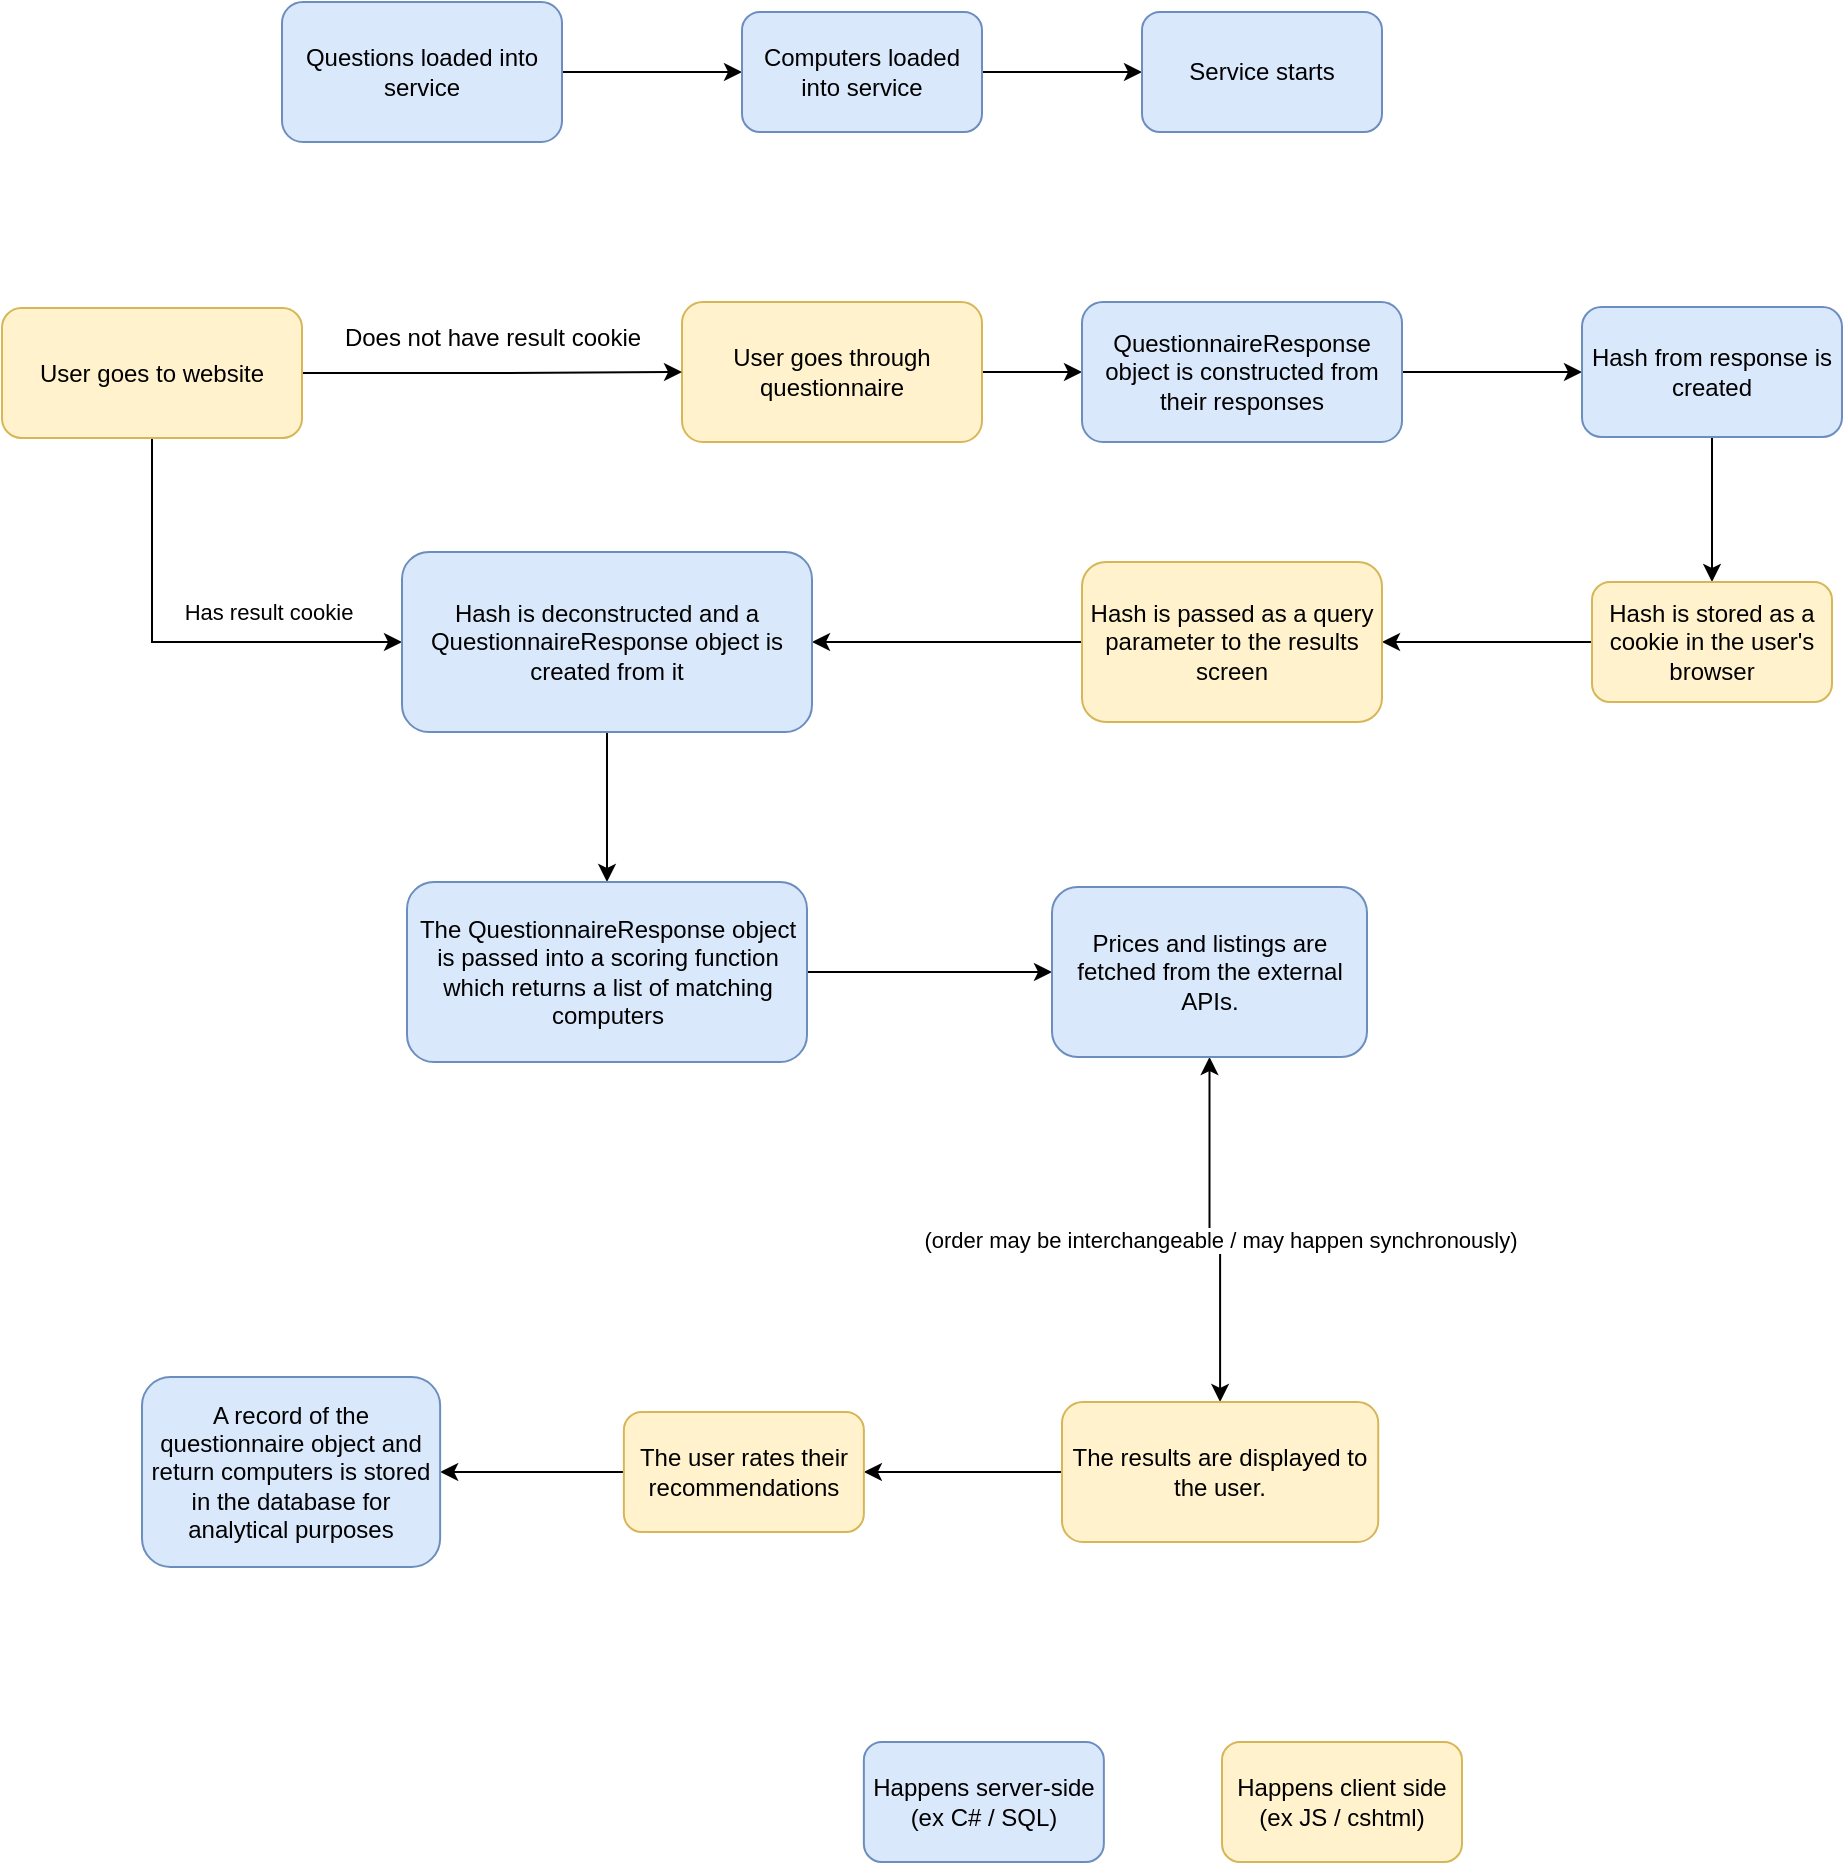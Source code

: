 <mxfile version="20.5.1"><diagram id="ktvah9ywS0mbLRqBgPGI" name="Page-1"><mxGraphModel dx="2053" dy="1703" grid="1" gridSize="10" guides="1" tooltips="1" connect="1" arrows="1" fold="1" page="1" pageScale="1" pageWidth="850" pageHeight="1100" math="0" shadow="0"><root><mxCell id="0"/><mxCell id="1" parent="0"/><mxCell id="l9CnhoEsFS5qhUZo_X0O-3" value="" style="edgeStyle=orthogonalEdgeStyle;rounded=0;orthogonalLoop=1;jettySize=auto;html=1;entryX=0;entryY=0.5;entryDx=0;entryDy=0;" edge="1" parent="1" source="l9CnhoEsFS5qhUZo_X0O-1" target="l9CnhoEsFS5qhUZo_X0O-13"><mxGeometry relative="1" as="geometry"/></mxCell><mxCell id="l9CnhoEsFS5qhUZo_X0O-1" value="Questions loaded into service" style="rounded=1;whiteSpace=wrap;html=1;fillColor=#dae8fc;strokeColor=#6c8ebf;" vertex="1" parent="1"><mxGeometry x="40" y="-130" width="140" height="70" as="geometry"/></mxCell><mxCell id="l9CnhoEsFS5qhUZo_X0O-5" value="" style="edgeStyle=orthogonalEdgeStyle;rounded=0;orthogonalLoop=1;jettySize=auto;html=1;" edge="1" parent="1" source="l9CnhoEsFS5qhUZo_X0O-2" target="l9CnhoEsFS5qhUZo_X0O-4"><mxGeometry relative="1" as="geometry"/></mxCell><mxCell id="l9CnhoEsFS5qhUZo_X0O-2" value="User goes through questionnaire" style="whiteSpace=wrap;html=1;rounded=1;fillColor=#fff2cc;strokeColor=#d6b656;" vertex="1" parent="1"><mxGeometry x="240" y="20" width="150" height="70" as="geometry"/></mxCell><mxCell id="l9CnhoEsFS5qhUZo_X0O-9" value="" style="edgeStyle=orthogonalEdgeStyle;rounded=0;orthogonalLoop=1;jettySize=auto;html=1;" edge="1" parent="1" source="l9CnhoEsFS5qhUZo_X0O-4" target="l9CnhoEsFS5qhUZo_X0O-8"><mxGeometry relative="1" as="geometry"/></mxCell><mxCell id="l9CnhoEsFS5qhUZo_X0O-4" value="QuestionnaireResponse object is constructed from their responses" style="whiteSpace=wrap;html=1;rounded=1;fillColor=#dae8fc;strokeColor=#6c8ebf;" vertex="1" parent="1"><mxGeometry x="440" y="20" width="160" height="70" as="geometry"/></mxCell><mxCell id="l9CnhoEsFS5qhUZo_X0O-12" style="edgeStyle=orthogonalEdgeStyle;rounded=0;orthogonalLoop=1;jettySize=auto;html=1;exitX=0.5;exitY=1;exitDx=0;exitDy=0;entryX=0.5;entryY=0;entryDx=0;entryDy=0;" edge="1" parent="1" source="l9CnhoEsFS5qhUZo_X0O-8" target="l9CnhoEsFS5qhUZo_X0O-11"><mxGeometry relative="1" as="geometry"/></mxCell><mxCell id="l9CnhoEsFS5qhUZo_X0O-8" value="Hash from response is created" style="whiteSpace=wrap;html=1;rounded=1;fillColor=#dae8fc;strokeColor=#6c8ebf;" vertex="1" parent="1"><mxGeometry x="690" y="22.5" width="130" height="65" as="geometry"/></mxCell><mxCell id="l9CnhoEsFS5qhUZo_X0O-21" value="" style="edgeStyle=orthogonalEdgeStyle;rounded=0;orthogonalLoop=1;jettySize=auto;html=1;" edge="1" parent="1" source="l9CnhoEsFS5qhUZo_X0O-11" target="l9CnhoEsFS5qhUZo_X0O-20"><mxGeometry relative="1" as="geometry"/></mxCell><mxCell id="l9CnhoEsFS5qhUZo_X0O-11" value="Hash is stored as a cookie in the user's browser " style="whiteSpace=wrap;html=1;rounded=1;fillColor=#fff2cc;strokeColor=#d6b656;" vertex="1" parent="1"><mxGeometry x="695" y="160" width="120" height="60" as="geometry"/></mxCell><mxCell id="l9CnhoEsFS5qhUZo_X0O-16" value="" style="edgeStyle=orthogonalEdgeStyle;rounded=0;orthogonalLoop=1;jettySize=auto;html=1;" edge="1" parent="1" source="l9CnhoEsFS5qhUZo_X0O-13" target="l9CnhoEsFS5qhUZo_X0O-15"><mxGeometry relative="1" as="geometry"/></mxCell><mxCell id="l9CnhoEsFS5qhUZo_X0O-13" value="Computers loaded into service" style="whiteSpace=wrap;html=1;rounded=1;fillColor=#dae8fc;strokeColor=#6c8ebf;" vertex="1" parent="1"><mxGeometry x="270" y="-125" width="120" height="60" as="geometry"/></mxCell><mxCell id="l9CnhoEsFS5qhUZo_X0O-15" value="Service starts" style="whiteSpace=wrap;html=1;rounded=1;fillColor=#dae8fc;strokeColor=#6c8ebf;" vertex="1" parent="1"><mxGeometry x="470" y="-125" width="120" height="60" as="geometry"/></mxCell><mxCell id="l9CnhoEsFS5qhUZo_X0O-18" style="edgeStyle=orthogonalEdgeStyle;rounded=0;orthogonalLoop=1;jettySize=auto;html=1;entryX=0;entryY=0.5;entryDx=0;entryDy=0;" edge="1" parent="1" source="l9CnhoEsFS5qhUZo_X0O-17" target="l9CnhoEsFS5qhUZo_X0O-2"><mxGeometry relative="1" as="geometry"/></mxCell><mxCell id="l9CnhoEsFS5qhUZo_X0O-24" style="edgeStyle=orthogonalEdgeStyle;rounded=0;orthogonalLoop=1;jettySize=auto;html=1;exitX=0.5;exitY=1;exitDx=0;exitDy=0;entryX=0;entryY=0.5;entryDx=0;entryDy=0;" edge="1" parent="1" source="l9CnhoEsFS5qhUZo_X0O-17" target="l9CnhoEsFS5qhUZo_X0O-23"><mxGeometry relative="1" as="geometry"/></mxCell><mxCell id="l9CnhoEsFS5qhUZo_X0O-25" value="Has result cookie" style="edgeLabel;html=1;align=center;verticalAlign=middle;resizable=0;points=[];" vertex="1" connectable="0" parent="l9CnhoEsFS5qhUZo_X0O-24"><mxGeometry x="0.185" relative="1" as="geometry"><mxPoint x="25" y="-15" as="offset"/></mxGeometry></mxCell><mxCell id="l9CnhoEsFS5qhUZo_X0O-17" value="User goes to website" style="whiteSpace=wrap;html=1;rounded=1;fillColor=#fff2cc;strokeColor=#d6b656;" vertex="1" parent="1"><mxGeometry x="-100" y="23" width="150" height="65" as="geometry"/></mxCell><mxCell id="l9CnhoEsFS5qhUZo_X0O-19" value="Does not have result cookie" style="text;html=1;align=center;verticalAlign=middle;resizable=0;points=[];autosize=1;strokeColor=none;fillColor=none;" vertex="1" parent="1"><mxGeometry x="60" y="23" width="170" height="30" as="geometry"/></mxCell><mxCell id="l9CnhoEsFS5qhUZo_X0O-26" style="edgeStyle=orthogonalEdgeStyle;rounded=0;orthogonalLoop=1;jettySize=auto;html=1;exitX=0;exitY=0.5;exitDx=0;exitDy=0;entryX=1;entryY=0.5;entryDx=0;entryDy=0;" edge="1" parent="1" source="l9CnhoEsFS5qhUZo_X0O-20" target="l9CnhoEsFS5qhUZo_X0O-23"><mxGeometry relative="1" as="geometry"/></mxCell><mxCell id="l9CnhoEsFS5qhUZo_X0O-20" value="&lt;div&gt;Hash is passed as a query parameter to the results screen&lt;/div&gt;" style="whiteSpace=wrap;html=1;rounded=1;fillColor=#fff2cc;strokeColor=#d6b656;" vertex="1" parent="1"><mxGeometry x="440" y="150" width="150" height="80" as="geometry"/></mxCell><mxCell id="l9CnhoEsFS5qhUZo_X0O-28" style="edgeStyle=orthogonalEdgeStyle;rounded=0;orthogonalLoop=1;jettySize=auto;html=1;exitX=0.5;exitY=1;exitDx=0;exitDy=0;entryX=0.5;entryY=0;entryDx=0;entryDy=0;" edge="1" parent="1" source="l9CnhoEsFS5qhUZo_X0O-23" target="l9CnhoEsFS5qhUZo_X0O-27"><mxGeometry relative="1" as="geometry"/></mxCell><mxCell id="l9CnhoEsFS5qhUZo_X0O-23" value="&lt;div&gt;Hash is deconstructed and a QuestionnaireResponse object is created from it&lt;/div&gt;" style="rounded=1;whiteSpace=wrap;html=1;fillColor=#dae8fc;strokeColor=#6c8ebf;" vertex="1" parent="1"><mxGeometry x="100" y="145" width="205" height="90" as="geometry"/></mxCell><mxCell id="l9CnhoEsFS5qhUZo_X0O-30" value="" style="edgeStyle=orthogonalEdgeStyle;rounded=0;orthogonalLoop=1;jettySize=auto;html=1;" edge="1" parent="1" source="l9CnhoEsFS5qhUZo_X0O-27" target="l9CnhoEsFS5qhUZo_X0O-29"><mxGeometry relative="1" as="geometry"/></mxCell><mxCell id="l9CnhoEsFS5qhUZo_X0O-27" value="&lt;div&gt;The QuestionnaireResponse object is passed into a scoring function which returns a list of matching computers&lt;/div&gt;" style="whiteSpace=wrap;html=1;rounded=1;fillColor=#dae8fc;strokeColor=#6c8ebf;" vertex="1" parent="1"><mxGeometry x="102.5" y="310" width="200" height="90" as="geometry"/></mxCell><mxCell id="l9CnhoEsFS5qhUZo_X0O-32" value="" style="edgeStyle=orthogonalEdgeStyle;rounded=0;orthogonalLoop=1;jettySize=auto;html=1;startArrow=classic;startFill=1;" edge="1" parent="1" source="l9CnhoEsFS5qhUZo_X0O-29" target="l9CnhoEsFS5qhUZo_X0O-31"><mxGeometry relative="1" as="geometry"/></mxCell><mxCell id="l9CnhoEsFS5qhUZo_X0O-33" value="&lt;div&gt;(order may be interchangeable / may happen synchronously)&lt;/div&gt;" style="edgeLabel;html=1;align=center;verticalAlign=middle;resizable=0;points=[];" vertex="1" connectable="0" parent="l9CnhoEsFS5qhUZo_X0O-32"><mxGeometry x="0.255" relative="1" as="geometry"><mxPoint y="-15" as="offset"/></mxGeometry></mxCell><mxCell id="l9CnhoEsFS5qhUZo_X0O-29" value="Prices and listings are fetched from the external APIs." style="whiteSpace=wrap;html=1;rounded=1;fillColor=#dae8fc;strokeColor=#6c8ebf;" vertex="1" parent="1"><mxGeometry x="425" y="312.5" width="157.5" height="85" as="geometry"/></mxCell><mxCell id="l9CnhoEsFS5qhUZo_X0O-35" value="" style="edgeStyle=orthogonalEdgeStyle;rounded=0;orthogonalLoop=1;jettySize=auto;html=1;startArrow=none;startFill=0;endArrow=classic;endFill=1;" edge="1" parent="1" source="l9CnhoEsFS5qhUZo_X0O-31" target="l9CnhoEsFS5qhUZo_X0O-34"><mxGeometry relative="1" as="geometry"/></mxCell><mxCell id="l9CnhoEsFS5qhUZo_X0O-31" value="The results are displayed to the user." style="whiteSpace=wrap;html=1;rounded=1;fillColor=#fff2cc;strokeColor=#d6b656;" vertex="1" parent="1"><mxGeometry x="430" y="570" width="158.13" height="70" as="geometry"/></mxCell><mxCell id="l9CnhoEsFS5qhUZo_X0O-37" value="" style="edgeStyle=orthogonalEdgeStyle;rounded=0;orthogonalLoop=1;jettySize=auto;html=1;startArrow=none;startFill=0;" edge="1" parent="1" source="l9CnhoEsFS5qhUZo_X0O-34" target="l9CnhoEsFS5qhUZo_X0O-36"><mxGeometry relative="1" as="geometry"/></mxCell><mxCell id="l9CnhoEsFS5qhUZo_X0O-34" value="&lt;div&gt;The user rates their recommendations&lt;/div&gt;" style="whiteSpace=wrap;html=1;rounded=1;fillColor=#fff2cc;strokeColor=#d6b656;" vertex="1" parent="1"><mxGeometry x="210.935" y="575" width="120" height="60" as="geometry"/></mxCell><mxCell id="l9CnhoEsFS5qhUZo_X0O-36" value="&lt;div&gt;A record of the questionnaire object and return computers is stored in the database for analytical purposes&lt;/div&gt;" style="whiteSpace=wrap;html=1;rounded=1;fillColor=#dae8fc;strokeColor=#6c8ebf;" vertex="1" parent="1"><mxGeometry x="-30" y="557.5" width="149.07" height="95" as="geometry"/></mxCell><mxCell id="l9CnhoEsFS5qhUZo_X0O-38" value="Happens server-side (ex C# / SQL)" style="rounded=1;whiteSpace=wrap;html=1;fillColor=#dae8fc;strokeColor=#6c8ebf;" vertex="1" parent="1"><mxGeometry x="330.93" y="740" width="120" height="60" as="geometry"/></mxCell><mxCell id="l9CnhoEsFS5qhUZo_X0O-39" value="&lt;div&gt;Happens client side (ex JS / cshtml)&lt;br&gt;&lt;/div&gt;" style="rounded=1;whiteSpace=wrap;html=1;fillColor=#fff2cc;strokeColor=#d6b656;" vertex="1" parent="1"><mxGeometry x="510" y="740" width="120" height="60" as="geometry"/></mxCell></root></mxGraphModel></diagram></mxfile>